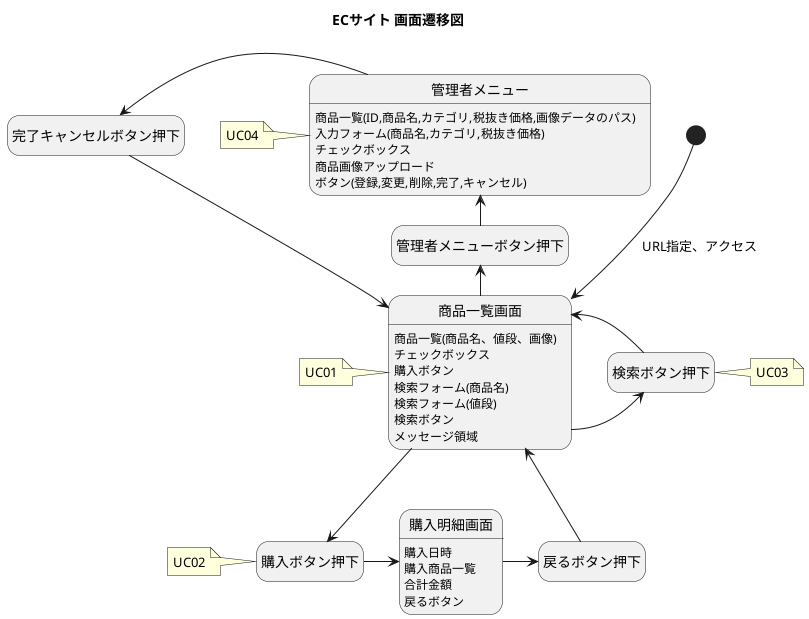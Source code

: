 @startuml
title ECサイト 画面遷移図
hide empty description

[*] --> 商品一覧画面 : URL指定、アクセス 
商品一覧画面 : 商品一覧(商品名、値段、画像)
商品一覧画面 : チェックボックス
商品一覧画面 : 購入ボタン
商品一覧画面 : 検索フォーム(商品名)
商品一覧画面 : 検索フォーム(値段)
商品一覧画面 : 検索ボタン
商品一覧画面 : メッセージ領域

note left of 商品一覧画面
UC01
end note

商品一覧画面 --> 購入ボタン押下
note left of 購入ボタン押下
UC02
end note

購入ボタン押下 -right-> 購入明細画面
購入明細画面 : 購入日時
購入明細画面 : 購入商品一覧
購入明細画面 : 合計金額
購入明細画面 : 戻るボタン

購入明細画面 -right-> 戻るボタン押下
戻るボタン押下 --> 商品一覧画面

商品一覧画面 -right-> 検索ボタン押下
検索ボタン押下 -left-> 商品一覧画面
note right of 検索ボタン押下
UC03
end note

商品一覧画面 -left-> 管理者メニューボタン押下
管理者メニューボタン押下 -left-> 管理者メニュー
管理者メニュー : 商品一覧(ID,商品名,カテゴリ,税抜き価格,画像データのパス)
管理者メニュー : 入力フォーム(商品名,カテゴリ,税抜き価格)
管理者メニュー : チェックボックス
管理者メニュー : 商品画像アップロード
管理者メニュー : ボタン(登録,変更,削除,完了,キャンセル)
管理者メニュー -left-> 完了キャンセルボタン押下 
完了キャンセルボタン押下 --> 商品一覧画面

note left of 管理者メニュー
UC04
end note
@enduml